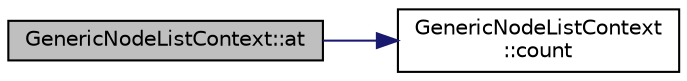 digraph "GenericNodeListContext::at"
{
 // LATEX_PDF_SIZE
  edge [fontname="Helvetica",fontsize="10",labelfontname="Helvetica",labelfontsize="10"];
  node [fontname="Helvetica",fontsize="10",shape=record];
  rankdir="LR";
  Node1 [label="GenericNodeListContext::at",height=0.2,width=0.4,color="black", fillcolor="grey75", style="filled", fontcolor="black",tooltip=" "];
  Node1 -> Node2 [color="midnightblue",fontsize="10",style="solid",fontname="Helvetica"];
  Node2 [label="GenericNodeListContext\l::count",height=0.2,width=0.4,color="black", fillcolor="white", style="filled",URL="$classGenericNodeListContext.html#a2b7f60f38c85da81d54fff1c86b7d57a",tooltip=" "];
}
